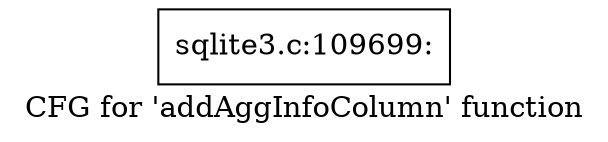 digraph "CFG for 'addAggInfoColumn' function" {
	label="CFG for 'addAggInfoColumn' function";

	Node0x55c0f9c10550 [shape=record,label="{sqlite3.c:109699:}"];
}

